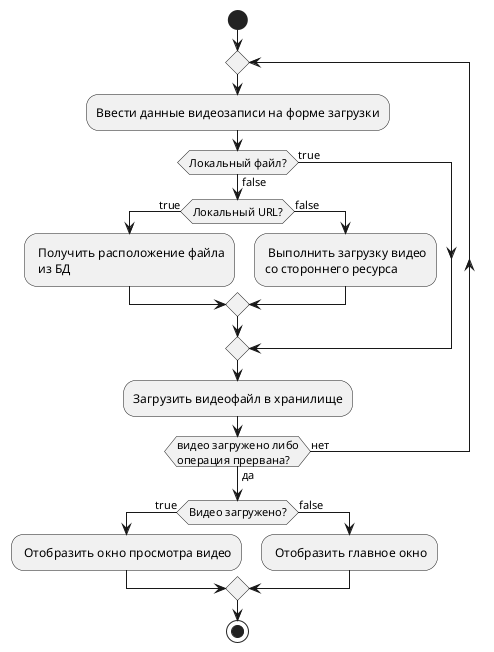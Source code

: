 @startuml

start

repeat



  :Ввести данные видеозаписи на форме загрузки;
  if (Локальный файл?) then (true)
    
  else (false)
    if (Локальный URL?) then (true)
      : Получить расположение файла\n из БД;
    else (false)
      : Выполнить загрузку видео\nсо стороннего ресурса;
    endif
  endif
  
  :Загрузить видеофайл в хранилище;
  
repeat while (видео загружено либо\nоперация прервана?) is (нет) not (да)

if (Видео загружено?) then (true)
  : Отобразить окно просмотра видео;
else (false)
  : Отобразить главное окно;
endif

stop

@enduml
